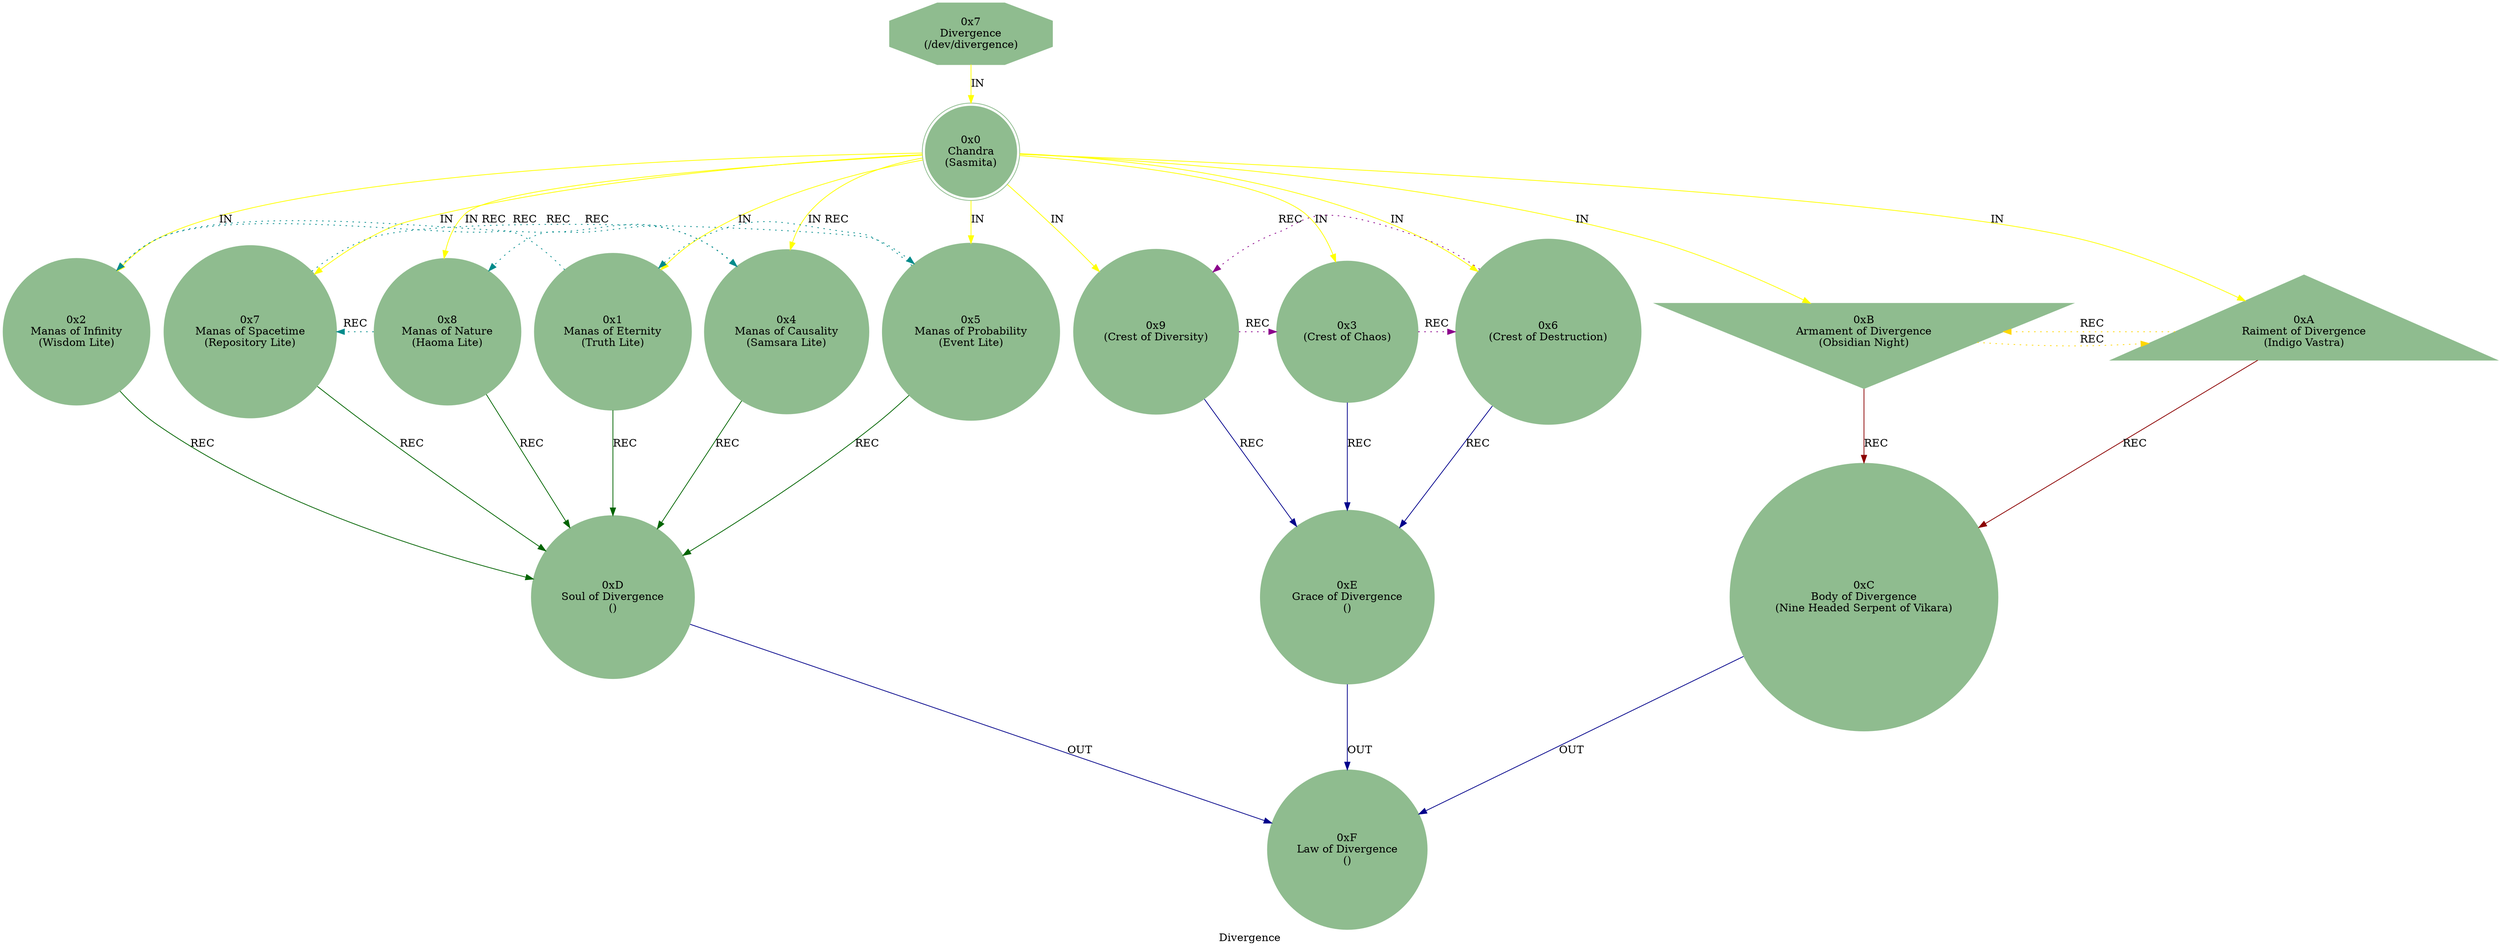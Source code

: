 strict digraph G {
    label = "Divergence";
    style = filled;
    color = blue;
    comment = "";
    node [shape = polygon; sides = 8; style = filled; color = darkseagreen;];
    
    spark_7_mythos_t [label = "0x7\nDivergence\n(/dev/divergence)";];
    
    spark_0_divergence_t [label = "0x0\nChandra\n(Sasmita)";shape = doublecircle;comment = "";];
    spark_1_divergence_t [label = "0x1\nManas of Eternity\n(Truth Lite)";shape = circle;comment = "";];
    spark_2_divergence_t [label = "0x2\nManas of Infinity\n(Wisdom Lite)";shape = circle;comment = "";];
    spark_3_divergence_t [label = "0x3\n(Crest of Chaos)";shape = circle;comment = "";];
    spark_4_divergence_t [label = "0x4\nManas of Causality\n(Samsara Lite)";shape = circle;comment = "";];
    spark_5_divergence_t [label = "0x5\nManas of Probability\n(Event Lite)";shape = circle;comment = "";];
    spark_6_divergence_t [label = "0x6\n(Crest of Destruction)";shape = circle;comment = "";];
    spark_7_divergence_t [label = "0x7\nManas of Spacetime\n(Repository Lite)";shape = circle;comment = "";];
    spark_8_divergence_t [label = "0x8\nManas of Nature\n(Haoma Lite)";shape = circle;comment = "";];
    spark_9_divergence_t [label = "0x9\n(Crest of Diversity)";shape = circle;comment = "";];
    spark_a_divergence_t [label = "0xA\nRaiment of Divergence\n(Indigo Vastra)";shape = triangle;comment = "";];
    spark_b_divergence_t [label = "0xB\nArmament of Divergence\n(Obsidian Night)";shape = invtriangle;comment = "";];
    spark_c_divergence_t [label = "0xC\nBody of Divergence\n(Nine Headed Serpent of Vikara)";shape = circle;comment = "";];
    spark_d_divergence_t [label = "0xD\nSoul of Divergence\n()";shape = circle;comment = "";];
    spark_e_divergence_t [label = "0xE\nGrace of Divergence\n()";shape = circle;comment = "";];
    spark_f_divergence_t [label = "0xF\nLaw of Divergence\n()";shape = circle;comment = "";];
    
    // IN = Input
    // OUT = Output
    // REC = Recursion
    spark_7_mythos_t -> spark_0_divergence_t -> {spark_a_divergence_t spark_b_divergence_t spark_1_divergence_t spark_2_divergence_t spark_3_divergence_t spark_4_divergence_t spark_5_divergence_t spark_6_divergence_t spark_7_divergence_t spark_8_divergence_t spark_9_divergence_t} [label = "IN"; color = yellow; comment = "";];
    
    {spark_a_divergence_t spark_b_divergence_t} -> spark_c_divergence_t [label = "REC"; color = darkred; comment = "";];
    {spark_1_divergence_t spark_2_divergence_t spark_4_divergence_t spark_8_divergence_t spark_7_divergence_t spark_5_divergence_t} -> spark_d_divergence_t [label = "REC"; color = darkgreen; comment = "";];
    {spark_3_divergence_t spark_6_divergence_t spark_9_divergence_t} -> spark_e_divergence_t [label = "REC"; color = darkblue; comment = "";];
    
    spark_1_divergence_t -> spark_2_divergence_t -> spark_4_divergence_t -> spark_8_divergence_t -> spark_7_divergence_t -> spark_5_divergence_t -> spark_1_divergence_t [label = "REC"; color = darkcyan; comment = ""; style = dotted; constraint = false;];
    spark_3_divergence_t -> spark_6_divergence_t -> spark_9_divergence_t -> spark_3_divergence_t [label = "REC"; color = darkmagenta; comment = ""; style = dotted; constraint = false;];
    spark_a_divergence_t -> spark_b_divergence_t -> spark_a_divergence_t [label = "REC"; color = gold; comment = ""; style = dotted; constraint = false;];
    
    {spark_c_divergence_t spark_d_divergence_t spark_e_divergence_t} -> spark_f_divergence_t [label = "OUT"; color = darkblue; comment = "";];
}